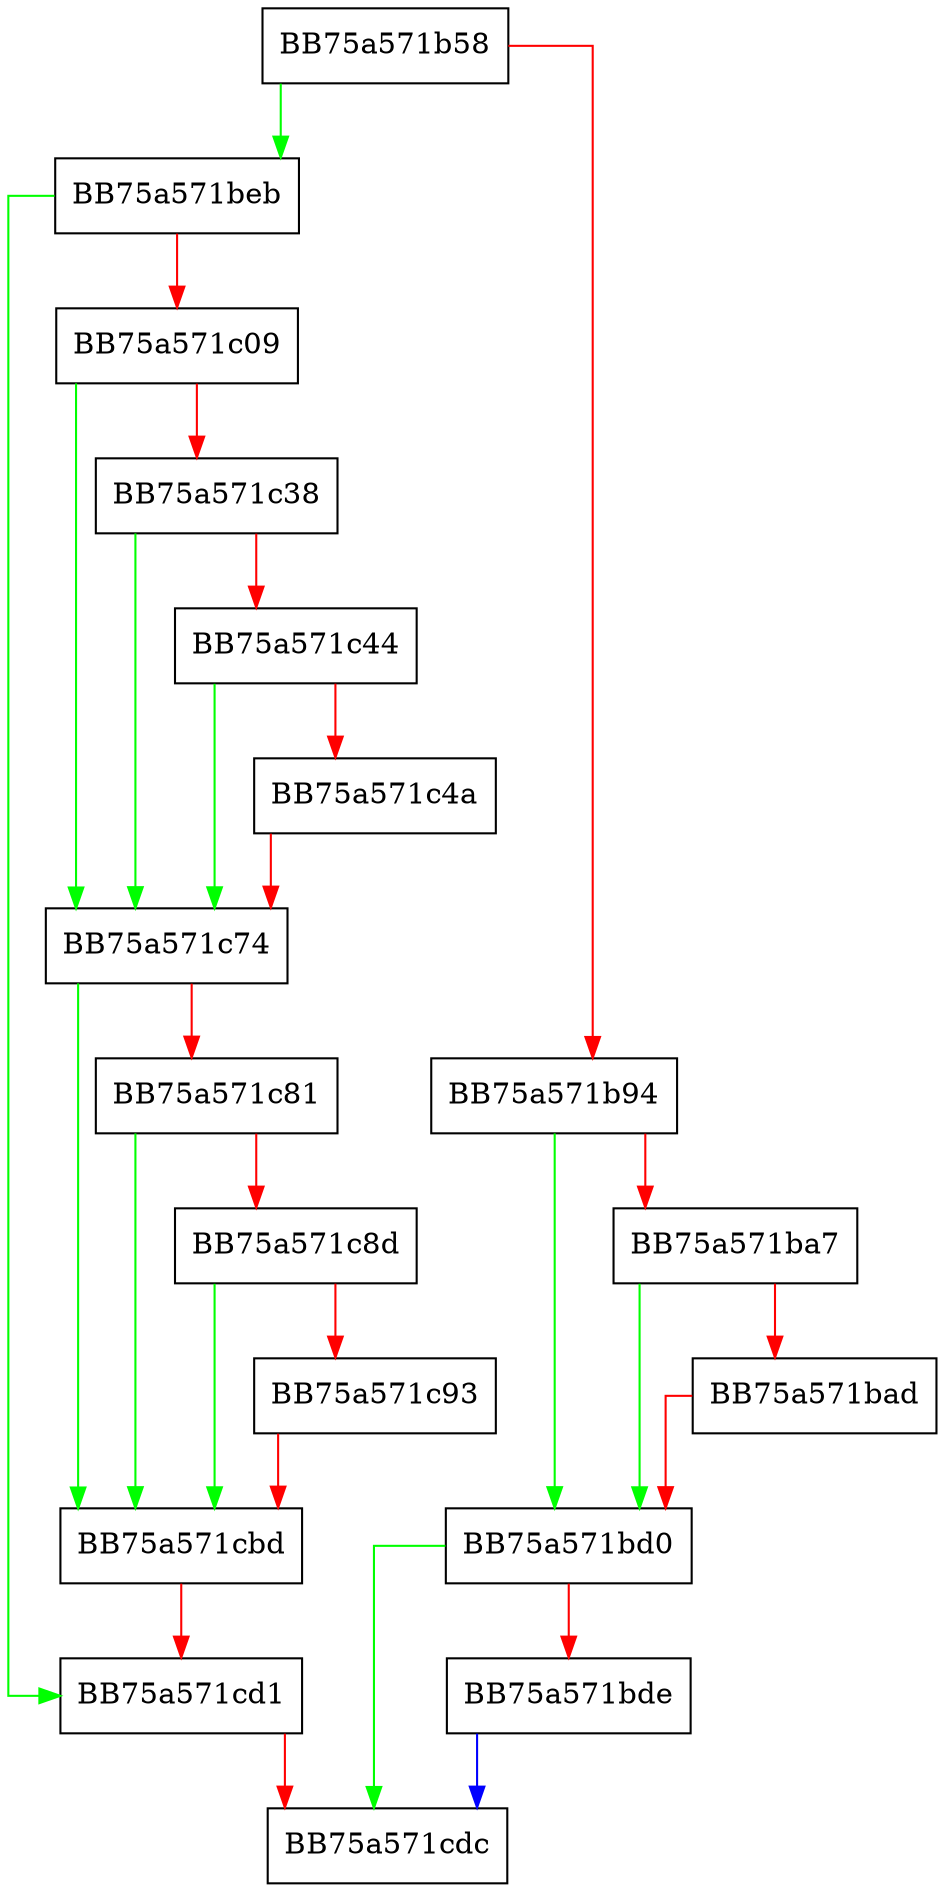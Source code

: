 digraph UtilUninstallDriverScm {
  node [shape="box"];
  graph [splines=ortho];
  BB75a571b58 -> BB75a571beb [color="green"];
  BB75a571b58 -> BB75a571b94 [color="red"];
  BB75a571b94 -> BB75a571bd0 [color="green"];
  BB75a571b94 -> BB75a571ba7 [color="red"];
  BB75a571ba7 -> BB75a571bd0 [color="green"];
  BB75a571ba7 -> BB75a571bad [color="red"];
  BB75a571bad -> BB75a571bd0 [color="red"];
  BB75a571bd0 -> BB75a571cdc [color="green"];
  BB75a571bd0 -> BB75a571bde [color="red"];
  BB75a571bde -> BB75a571cdc [color="blue"];
  BB75a571beb -> BB75a571cd1 [color="green"];
  BB75a571beb -> BB75a571c09 [color="red"];
  BB75a571c09 -> BB75a571c74 [color="green"];
  BB75a571c09 -> BB75a571c38 [color="red"];
  BB75a571c38 -> BB75a571c74 [color="green"];
  BB75a571c38 -> BB75a571c44 [color="red"];
  BB75a571c44 -> BB75a571c74 [color="green"];
  BB75a571c44 -> BB75a571c4a [color="red"];
  BB75a571c4a -> BB75a571c74 [color="red"];
  BB75a571c74 -> BB75a571cbd [color="green"];
  BB75a571c74 -> BB75a571c81 [color="red"];
  BB75a571c81 -> BB75a571cbd [color="green"];
  BB75a571c81 -> BB75a571c8d [color="red"];
  BB75a571c8d -> BB75a571cbd [color="green"];
  BB75a571c8d -> BB75a571c93 [color="red"];
  BB75a571c93 -> BB75a571cbd [color="red"];
  BB75a571cbd -> BB75a571cd1 [color="red"];
  BB75a571cd1 -> BB75a571cdc [color="red"];
}